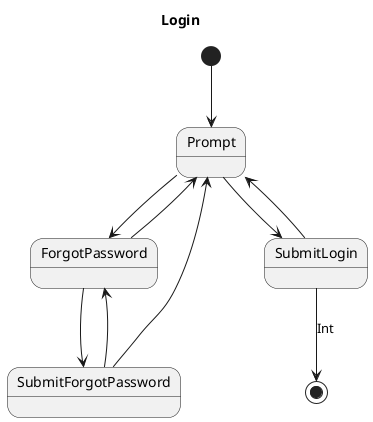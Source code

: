 @startuml

title Login

!$export_lang = %getenv("export_lang")

[*] --> Prompt

Prompt --> ForgotPassword
Prompt --> SubmitLogin

ForgotPassword --> SubmitForgotPassword

SubmitForgotPassword --> ForgotPassword
SubmitForgotPassword --> Prompt

ForgotPassword --> Prompt
SubmitLogin --> Prompt

' Temporary workaround for a FlowKit bug in Android where
' a flow returns Void/Unit would cause NullPointerException
!if ($export_lang == "swift")
SubmitLogin --> [*]
!else
SubmitLogin --> [*]: Int
!endif

@enduml
